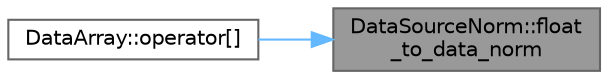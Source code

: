 digraph "DataSourceNorm::float_to_data_norm"
{
 // LATEX_PDF_SIZE
  bgcolor="transparent";
  edge [fontname=Helvetica,fontsize=10,labelfontname=Helvetica,labelfontsize=10];
  node [fontname=Helvetica,fontsize=10,shape=box,height=0.2,width=0.4];
  rankdir="RL";
  Node1 [label="DataSourceNorm::float\l_to_data_norm",height=0.2,width=0.4,color="gray40", fillcolor="grey60", style="filled", fontcolor="black",tooltip="Utility function to return a DataNorm from a float value."];
  Node1 -> Node2 [dir="back",color="steelblue1",style="solid"];
  Node2 [label="DataArray::operator[]",height=0.2,width=0.4,color="grey40", fillcolor="white", style="filled",URL="$class_data_array.html#a2286b9681a5813092a8cfcf960106cc5",tooltip="Returns the data point at specified location idx."];
}
